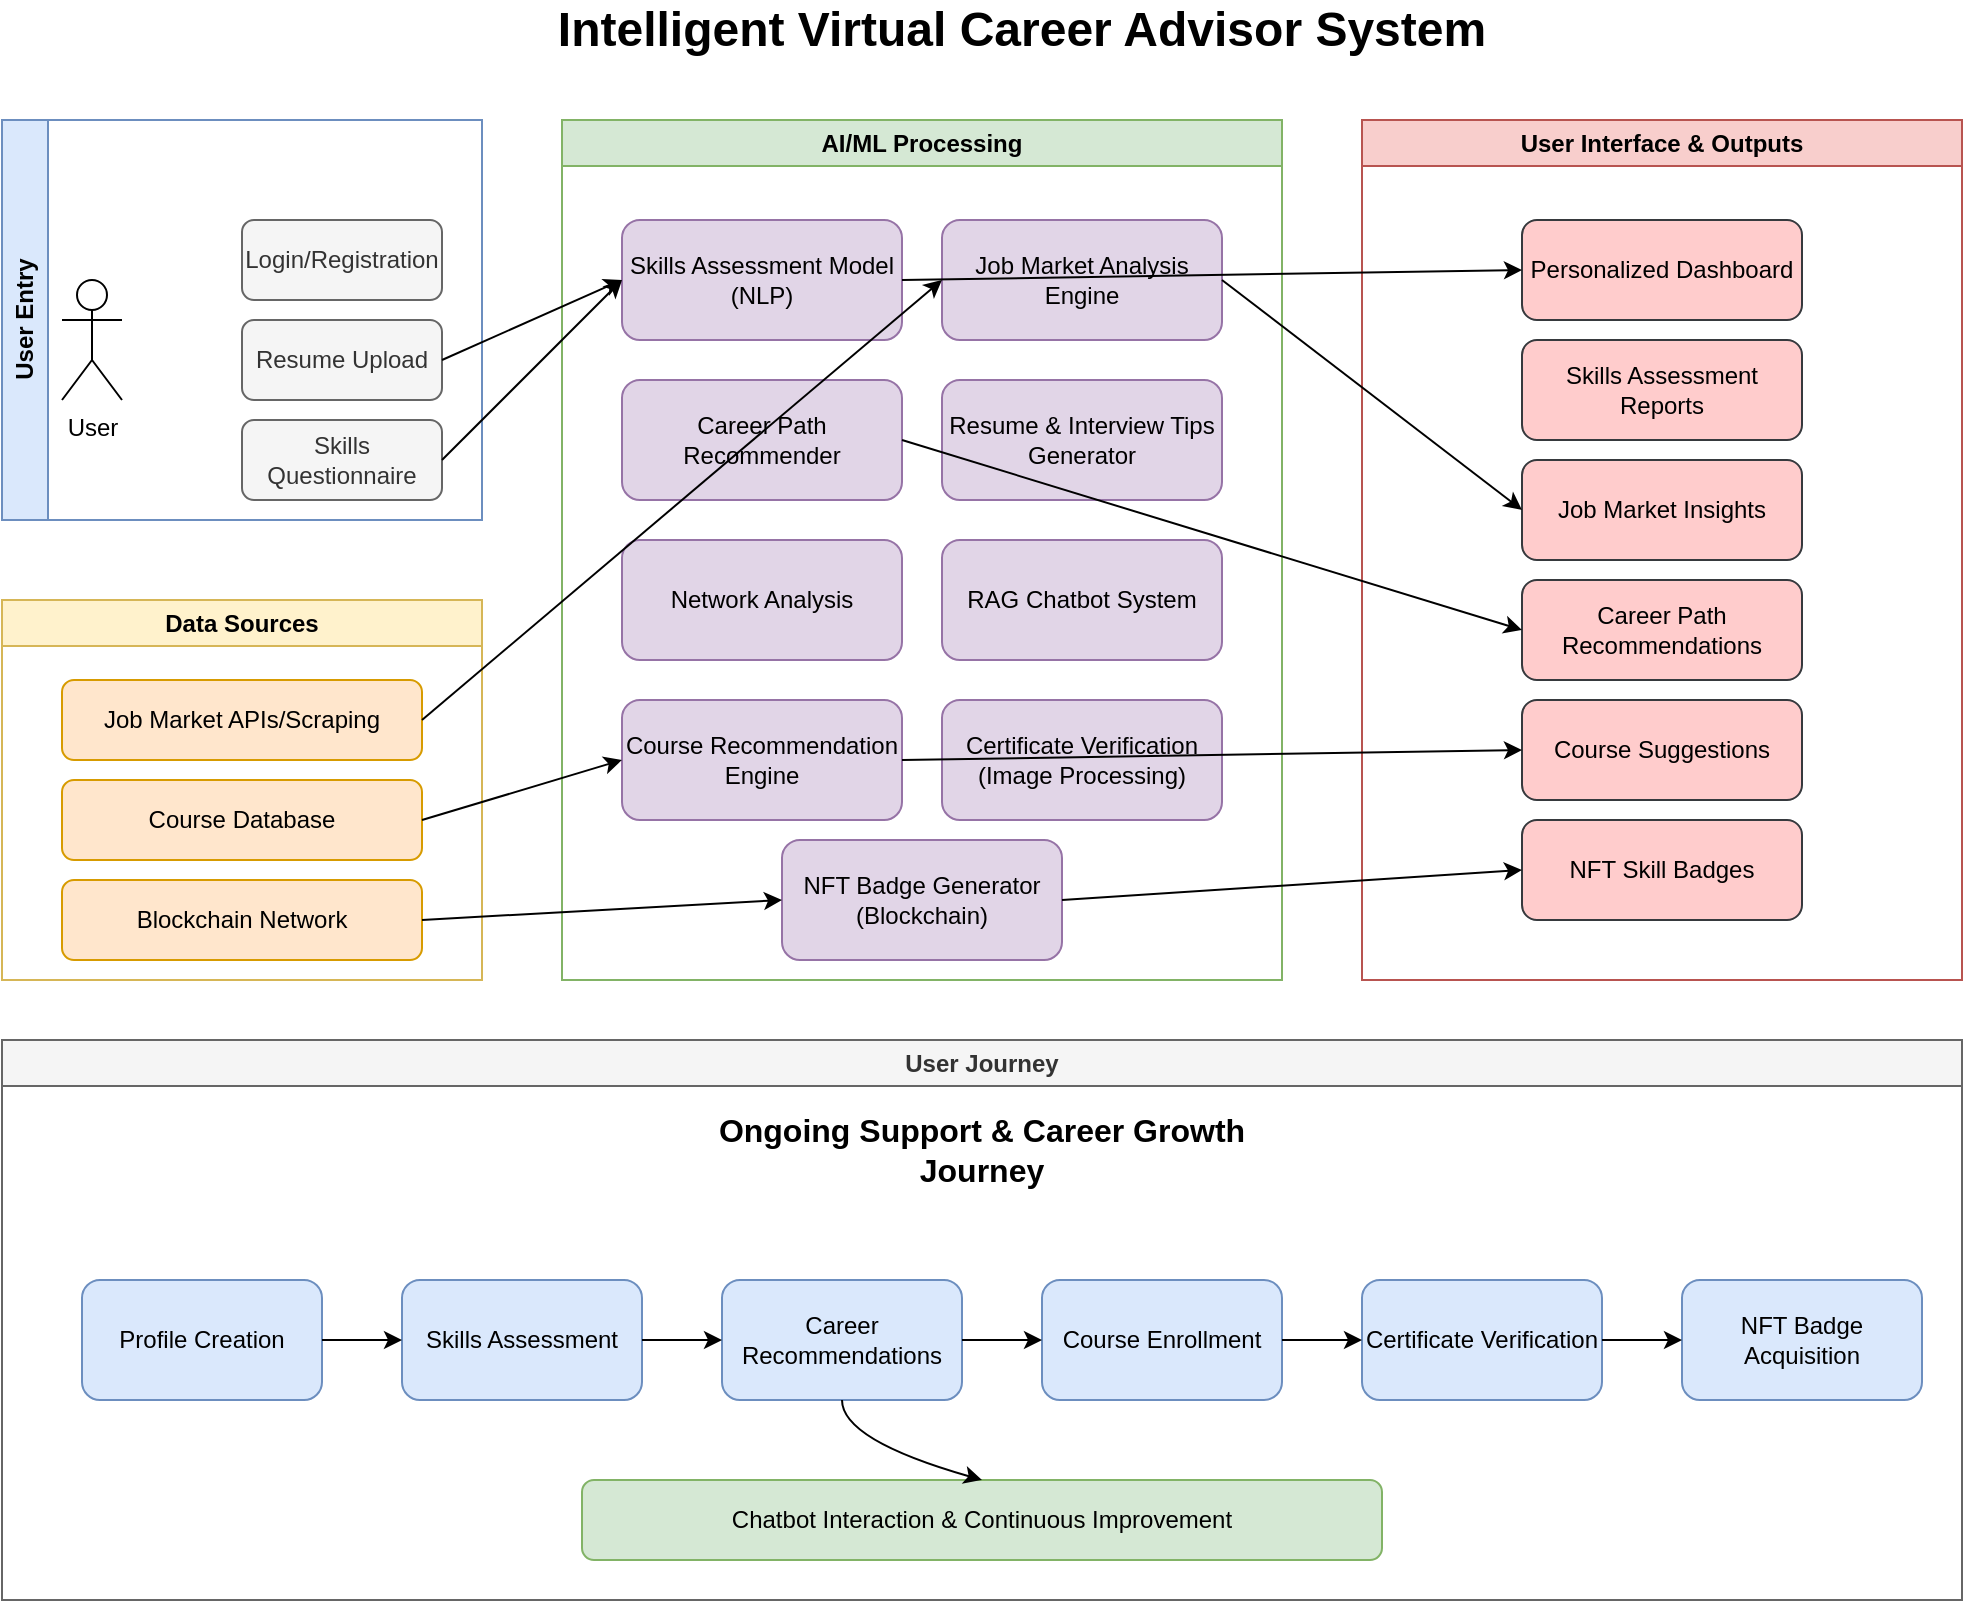 <mxfile>
    <diagram id="IntelligentCareerAdvisor" name="Intelligent Virtual Career Advisor">
        <mxGraphModel dx="358" dy="563" grid="1" gridSize="10" guides="1" tooltips="1" connect="1" arrows="1" fold="1" page="1" pageScale="1" pageWidth="1100" pageHeight="850" math="0" shadow="0">
            <root>
                <mxCell id="0"/>
                <mxCell id="1" parent="0"/>
                <mxCell id="2" value="Intelligent Virtual Career Advisor System" style="text;html=1;strokeColor=none;fillColor=none;align=center;verticalAlign=middle;whiteSpace=wrap;rounded=0;fontSize=24;fontStyle=1" parent="1" vertex="1">
                    <mxGeometry x="250" y="20" width="600" height="30" as="geometry"/>
                </mxCell>
                <mxCell id="3" value="User Entry" style="swimlane;horizontal=0;whiteSpace=wrap;html=1;fillColor=#dae8fc;strokeColor=#6c8ebf;" parent="1" vertex="1">
                    <mxGeometry x="40" y="80" width="240" height="200" as="geometry"/>
                </mxCell>
                <mxCell id="4" value="User" style="shape=umlActor;verticalLabelPosition=bottom;verticalAlign=top;html=1;outlineConnect=0;" parent="3" vertex="1">
                    <mxGeometry x="30" y="80" width="30" height="60" as="geometry"/>
                </mxCell>
                <mxCell id="5" value="Login/Registration" style="rounded=1;whiteSpace=wrap;html=1;fillColor=#f5f5f5;strokeColor=#666666;fontColor=#333333;" parent="3" vertex="1">
                    <mxGeometry x="120" y="50" width="100" height="40" as="geometry"/>
                </mxCell>
                <mxCell id="6" value="Resume Upload" style="rounded=1;whiteSpace=wrap;html=1;fillColor=#f5f5f5;strokeColor=#666666;fontColor=#333333;" parent="3" vertex="1">
                    <mxGeometry x="120" y="100" width="100" height="40" as="geometry"/>
                </mxCell>
                <mxCell id="7" value="Skills Questionnaire" style="rounded=1;whiteSpace=wrap;html=1;fillColor=#f5f5f5;strokeColor=#666666;fontColor=#333333;" parent="3" vertex="1">
                    <mxGeometry x="120" y="150" width="100" height="40" as="geometry"/>
                </mxCell>
                <mxCell id="8" value="AI/ML Processing" style="swimlane;whiteSpace=wrap;html=1;fillColor=#d5e8d4;strokeColor=#82b366;" parent="1" vertex="1">
                    <mxGeometry x="320" y="80" width="360" height="430" as="geometry"/>
                </mxCell>
                <mxCell id="9" value="Skills Assessment Model (NLP)" style="rounded=1;whiteSpace=wrap;html=1;fillColor=#e1d5e7;strokeColor=#9673a6;" parent="8" vertex="1">
                    <mxGeometry x="30" y="50" width="140" height="60" as="geometry"/>
                </mxCell>
                <mxCell id="10" value="Job Market Analysis Engine" style="rounded=1;whiteSpace=wrap;html=1;fillColor=#e1d5e7;strokeColor=#9673a6;" parent="8" vertex="1">
                    <mxGeometry x="190" y="50" width="140" height="60" as="geometry"/>
                </mxCell>
                <mxCell id="11" value="Career Path Recommender" style="rounded=1;whiteSpace=wrap;html=1;fillColor=#e1d5e7;strokeColor=#9673a6;" parent="8" vertex="1">
                    <mxGeometry x="30" y="130" width="140" height="60" as="geometry"/>
                </mxCell>
                <mxCell id="12" value="Resume &amp; Interview Tips Generator" style="rounded=1;whiteSpace=wrap;html=1;fillColor=#e1d5e7;strokeColor=#9673a6;" parent="8" vertex="1">
                    <mxGeometry x="190" y="130" width="140" height="60" as="geometry"/>
                </mxCell>
                <mxCell id="13" value="Network Analysis" style="rounded=1;whiteSpace=wrap;html=1;fillColor=#e1d5e7;strokeColor=#9673a6;" parent="8" vertex="1">
                    <mxGeometry x="30" y="210" width="140" height="60" as="geometry"/>
                </mxCell>
                <mxCell id="14" value="RAG Chatbot System" style="rounded=1;whiteSpace=wrap;html=1;fillColor=#e1d5e7;strokeColor=#9673a6;" parent="8" vertex="1">
                    <mxGeometry x="190" y="210" width="140" height="60" as="geometry"/>
                </mxCell>
                <mxCell id="15" value="Course Recommendation Engine" style="rounded=1;whiteSpace=wrap;html=1;fillColor=#e1d5e7;strokeColor=#9673a6;" parent="8" vertex="1">
                    <mxGeometry x="30" y="290" width="140" height="60" as="geometry"/>
                </mxCell>
                <mxCell id="16" value="Certificate Verification (Image Processing)" style="rounded=1;whiteSpace=wrap;html=1;fillColor=#e1d5e7;strokeColor=#9673a6;" parent="8" vertex="1">
                    <mxGeometry x="190" y="290" width="140" height="60" as="geometry"/>
                </mxCell>
                <mxCell id="17" value="NFT Badge Generator (Blockchain)" style="rounded=1;whiteSpace=wrap;html=1;fillColor=#e1d5e7;strokeColor=#9673a6;" parent="8" vertex="1">
                    <mxGeometry x="110" y="360" width="140" height="60" as="geometry"/>
                </mxCell>
                <mxCell id="18" value="Data Sources" style="swimlane;whiteSpace=wrap;html=1;fillColor=#fff2cc;strokeColor=#d6b656;" parent="1" vertex="1">
                    <mxGeometry x="40" y="320" width="240" height="190" as="geometry"/>
                </mxCell>
                <mxCell id="19" value="Job Market APIs/Scraping" style="rounded=1;whiteSpace=wrap;html=1;fillColor=#ffe6cc;strokeColor=#d79b00;" parent="18" vertex="1">
                    <mxGeometry x="30" y="40" width="180" height="40" as="geometry"/>
                </mxCell>
                <mxCell id="20" value="Course Database" style="rounded=1;whiteSpace=wrap;html=1;fillColor=#ffe6cc;strokeColor=#d79b00;" parent="18" vertex="1">
                    <mxGeometry x="30" y="90" width="180" height="40" as="geometry"/>
                </mxCell>
                <mxCell id="21" value="Blockchain Network" style="rounded=1;whiteSpace=wrap;html=1;fillColor=#ffe6cc;strokeColor=#d79b00;" parent="18" vertex="1">
                    <mxGeometry x="30" y="140" width="180" height="40" as="geometry"/>
                </mxCell>
                <mxCell id="22" value="User Interface &amp; Outputs" style="swimlane;whiteSpace=wrap;html=1;fillColor=#f8cecc;strokeColor=#b85450;" parent="1" vertex="1">
                    <mxGeometry x="720" y="80" width="300" height="430" as="geometry"/>
                </mxCell>
                <mxCell id="23" value="Personalized Dashboard" style="rounded=1;whiteSpace=wrap;html=1;fillColor=#ffcccc;strokeColor=#36393d;" parent="22" vertex="1">
                    <mxGeometry x="80" y="50" width="140" height="50" as="geometry"/>
                </mxCell>
                <mxCell id="24" value="Skills Assessment Reports" style="rounded=1;whiteSpace=wrap;html=1;fillColor=#ffcccc;strokeColor=#36393d;" parent="22" vertex="1">
                    <mxGeometry x="80" y="110" width="140" height="50" as="geometry"/>
                </mxCell>
                <mxCell id="25" value="Job Market Insights" style="rounded=1;whiteSpace=wrap;html=1;fillColor=#ffcccc;strokeColor=#36393d;" parent="22" vertex="1">
                    <mxGeometry x="80" y="170" width="140" height="50" as="geometry"/>
                </mxCell>
                <mxCell id="26" value="Career Path Recommendations" style="rounded=1;whiteSpace=wrap;html=1;fillColor=#ffcccc;strokeColor=#36393d;" parent="22" vertex="1">
                    <mxGeometry x="80" y="230" width="140" height="50" as="geometry"/>
                </mxCell>
                <mxCell id="27" value="Course Suggestions" style="rounded=1;whiteSpace=wrap;html=1;fillColor=#ffcccc;strokeColor=#36393d;" parent="22" vertex="1">
                    <mxGeometry x="80" y="290" width="140" height="50" as="geometry"/>
                </mxCell>
                <mxCell id="28" value="NFT Skill Badges" style="rounded=1;whiteSpace=wrap;html=1;fillColor=#ffcccc;strokeColor=#36393d;" parent="22" vertex="1">
                    <mxGeometry x="80" y="350" width="140" height="50" as="geometry"/>
                </mxCell>
                <mxCell id="29" value="User Journey" style="swimlane;whiteSpace=wrap;html=1;fillColor=#f5f5f5;fontColor=#333333;strokeColor=#666666;" parent="1" vertex="1">
                    <mxGeometry x="40" y="540" width="980" height="280" as="geometry"/>
                </mxCell>
                <mxCell id="30" value="Profile Creation" style="rounded=1;whiteSpace=wrap;html=1;fillColor=#dae8fc;strokeColor=#6c8ebf;" parent="29" vertex="1">
                    <mxGeometry x="40" y="120" width="120" height="60" as="geometry"/>
                </mxCell>
                <mxCell id="31" value="Skills Assessment" style="rounded=1;whiteSpace=wrap;html=1;fillColor=#dae8fc;strokeColor=#6c8ebf;" parent="29" vertex="1">
                    <mxGeometry x="200" y="120" width="120" height="60" as="geometry"/>
                </mxCell>
                <mxCell id="32" value="Career Recommendations" style="rounded=1;whiteSpace=wrap;html=1;fillColor=#dae8fc;strokeColor=#6c8ebf;" parent="29" vertex="1">
                    <mxGeometry x="360" y="120" width="120" height="60" as="geometry"/>
                </mxCell>
                <mxCell id="33" value="Course Enrollment" style="rounded=1;whiteSpace=wrap;html=1;fillColor=#dae8fc;strokeColor=#6c8ebf;" parent="29" vertex="1">
                    <mxGeometry x="520" y="120" width="120" height="60" as="geometry"/>
                </mxCell>
                <mxCell id="34" value="Certificate Verification" style="rounded=1;whiteSpace=wrap;html=1;fillColor=#dae8fc;strokeColor=#6c8ebf;" parent="29" vertex="1">
                    <mxGeometry x="680" y="120" width="120" height="60" as="geometry"/>
                </mxCell>
                <mxCell id="35" value="NFT Badge Acquisition" style="rounded=1;whiteSpace=wrap;html=1;fillColor=#dae8fc;strokeColor=#6c8ebf;" parent="29" vertex="1">
                    <mxGeometry x="840" y="120" width="120" height="60" as="geometry"/>
                </mxCell>
                <mxCell id="36" value="" style="endArrow=classic;html=1;exitX=1;exitY=0.5;exitDx=0;exitDy=0;entryX=0;entryY=0.5;entryDx=0;entryDy=0;" parent="29" source="30" target="31" edge="1">
                    <mxGeometry width="50" height="50" relative="1" as="geometry">
                        <mxPoint x="160" y="150" as="sourcePoint"/>
                        <mxPoint x="210" y="100" as="targetPoint"/>
                    </mxGeometry>
                </mxCell>
                <mxCell id="37" value="" style="endArrow=classic;html=1;exitX=1;exitY=0.5;exitDx=0;exitDy=0;entryX=0;entryY=0.5;entryDx=0;entryDy=0;" parent="29" source="31" target="32" edge="1">
                    <mxGeometry width="50" height="50" relative="1" as="geometry">
                        <mxPoint x="320" y="150" as="sourcePoint"/>
                        <mxPoint x="370" y="100" as="targetPoint"/>
                    </mxGeometry>
                </mxCell>
                <mxCell id="38" value="" style="endArrow=classic;html=1;exitX=1;exitY=0.5;exitDx=0;exitDy=0;entryX=0;entryY=0.5;entryDx=0;entryDy=0;" parent="29" source="32" target="33" edge="1">
                    <mxGeometry width="50" height="50" relative="1" as="geometry">
                        <mxPoint x="480" y="150" as="sourcePoint"/>
                        <mxPoint x="530" y="100" as="targetPoint"/>
                    </mxGeometry>
                </mxCell>
                <mxCell id="39" value="" style="endArrow=classic;html=1;exitX=1;exitY=0.5;exitDx=0;exitDy=0;entryX=0;entryY=0.5;entryDx=0;entryDy=0;" parent="29" source="33" target="34" edge="1">
                    <mxGeometry width="50" height="50" relative="1" as="geometry">
                        <mxPoint x="640" y="150" as="sourcePoint"/>
                        <mxPoint x="690" y="100" as="targetPoint"/>
                    </mxGeometry>
                </mxCell>
                <mxCell id="40" value="" style="endArrow=classic;html=1;exitX=1;exitY=0.5;exitDx=0;exitDy=0;entryX=0;entryY=0.5;entryDx=0;entryDy=0;" parent="29" source="34" target="35" edge="1">
                    <mxGeometry width="50" height="50" relative="1" as="geometry">
                        <mxPoint x="800" y="150" as="sourcePoint"/>
                        <mxPoint x="850" y="100" as="targetPoint"/>
                    </mxGeometry>
                </mxCell>
                <mxCell id="41" value="Ongoing Support &amp; Career Growth Journey" style="text;html=1;strokeColor=none;fillColor=none;align=center;verticalAlign=middle;whiteSpace=wrap;rounded=0;fontSize=16;fontStyle=1" parent="29" vertex="1">
                    <mxGeometry x="330" y="40" width="320" height="30" as="geometry"/>
                </mxCell>
                <mxCell id="42" value="Chatbot Interaction &amp; Continuous Improvement" style="rounded=1;whiteSpace=wrap;html=1;fillColor=#d5e8d4;strokeColor=#82b366;" parent="29" vertex="1">
                    <mxGeometry x="290" y="220" width="400" height="40" as="geometry"/>
                </mxCell>
                <mxCell id="43" value="" style="curved=1;endArrow=classic;html=1;entryX=0.5;entryY=0;entryDx=0;entryDy=0;exitX=0.5;exitY=1;exitDx=0;exitDy=0;" parent="29" source="32" target="42" edge="1">
                    <mxGeometry width="50" height="50" relative="1" as="geometry">
                        <mxPoint x="420" y="180" as="sourcePoint"/>
                        <mxPoint x="470" y="130" as="targetPoint"/>
                        <Array as="points">
                            <mxPoint x="420" y="200"/>
                        </Array>
                    </mxGeometry>
                </mxCell>
                <mxCell id="44" value="" style="endArrow=classic;html=1;exitX=1;exitY=0.5;exitDx=0;exitDy=0;entryX=0;entryY=0.5;entryDx=0;entryDy=0;" parent="1" source="6" target="9" edge="1">
                    <mxGeometry width="50" height="50" relative="1" as="geometry">
                        <mxPoint x="270" y="200" as="sourcePoint"/>
                        <mxPoint x="320" y="150" as="targetPoint"/>
                    </mxGeometry>
                </mxCell>
                <mxCell id="45" value="" style="endArrow=classic;html=1;entryX=0;entryY=0.5;entryDx=0;entryDy=0;exitX=1;exitY=0.5;exitDx=0;exitDy=0;" parent="1" source="7" target="9" edge="1">
                    <mxGeometry width="50" height="50" relative="1" as="geometry">
                        <mxPoint x="260" y="240" as="sourcePoint"/>
                        <mxPoint x="310" y="190" as="targetPoint"/>
                    </mxGeometry>
                </mxCell>
                <mxCell id="46" value="" style="endArrow=classic;html=1;entryX=0;entryY=0.5;entryDx=0;entryDy=0;exitX=1;exitY=0.5;exitDx=0;exitDy=0;" parent="1" source="19" target="10" edge="1">
                    <mxGeometry width="50" height="50" relative="1" as="geometry">
                        <mxPoint x="270" y="380" as="sourcePoint"/>
                        <mxPoint x="320" y="330" as="targetPoint"/>
                    </mxGeometry>
                </mxCell>
                <mxCell id="47" value="" style="endArrow=classic;html=1;entryX=0;entryY=0.5;entryDx=0;entryDy=0;exitX=1;exitY=0.5;exitDx=0;exitDy=0;" parent="1" source="20" target="15" edge="1">
                    <mxGeometry width="50" height="50" relative="1" as="geometry">
                        <mxPoint x="270" y="430" as="sourcePoint"/>
                        <mxPoint x="320" y="380" as="targetPoint"/>
                    </mxGeometry>
                </mxCell>
                <mxCell id="48" value="" style="endArrow=classic;html=1;entryX=0;entryY=0.5;entryDx=0;entryDy=0;exitX=1;exitY=0.5;exitDx=0;exitDy=0;" parent="1" source="21" target="17" edge="1">
                    <mxGeometry width="50" height="50" relative="1" as="geometry">
                        <mxPoint x="270" y="480" as="sourcePoint"/>
                        <mxPoint x="320" y="430" as="targetPoint"/>
                    </mxGeometry>
                </mxCell>
                <mxCell id="49" value="" style="endArrow=classic;html=1;exitX=1;exitY=0.5;exitDx=0;exitDy=0;entryX=0;entryY=0.5;entryDx=0;entryDy=0;" parent="1" source="9" target="23" edge="1">
                    <mxGeometry width="50" height="50" relative="1" as="geometry">
                        <mxPoint x="490" y="150" as="sourcePoint"/>
                        <mxPoint x="540" y="100" as="targetPoint"/>
                    </mxGeometry>
                </mxCell>
                <mxCell id="50" value="" style="endArrow=classic;html=1;exitX=1;exitY=0.5;exitDx=0;exitDy=0;entryX=0;entryY=0.5;entryDx=0;entryDy=0;" parent="1" source="10" target="25" edge="1">
                    <mxGeometry width="50" height="50" relative="1" as="geometry">
                        <mxPoint x="650" y="150" as="sourcePoint"/>
                        <mxPoint x="700" y="100" as="targetPoint"/>
                    </mxGeometry>
                </mxCell>
                <mxCell id="51" value="" style="endArrow=classic;html=1;exitX=1;exitY=0.5;exitDx=0;exitDy=0;entryX=0;entryY=0.5;entryDx=0;entryDy=0;" parent="1" source="11" target="26" edge="1">
                    <mxGeometry width="50" height="50" relative="1" as="geometry">
                        <mxPoint x="490" y="230" as="sourcePoint"/>
                        <mxPoint x="540" y="180" as="targetPoint"/>
                    </mxGeometry>
                </mxCell>
                <mxCell id="52" value="" style="endArrow=classic;html=1;exitX=1;exitY=0.5;exitDx=0;exitDy=0;entryX=0;entryY=0.5;entryDx=0;entryDy=0;" parent="1" source="15" target="27" edge="1">
                    <mxGeometry width="50" height="50" relative="1" as="geometry">
                        <mxPoint x="490" y="400" as="sourcePoint"/>
                        <mxPoint x="540" y="350" as="targetPoint"/>
                    </mxGeometry>
                </mxCell>
                <mxCell id="53" value="" style="endArrow=classic;html=1;exitX=1;exitY=0.5;exitDx=0;exitDy=0;entryX=0;entryY=0.5;entryDx=0;entryDy=0;" parent="1" source="17" target="28" edge="1">
                    <mxGeometry width="50" height="50" relative="1" as="geometry">
                        <mxPoint x="570" y="470" as="sourcePoint"/>
                        <mxPoint x="620" y="420" as="targetPoint"/>
                    </mxGeometry>
                </mxCell>
            </root>
        </mxGraphModel>
    </diagram>
</mxfile>